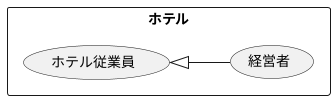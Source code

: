@startuml ユースケース図
left to right direction
rectangle ホテル{
    usecase ホテル従業員
    usecase 経営者
}
ホテル従業員<|--経営者
@enduml
